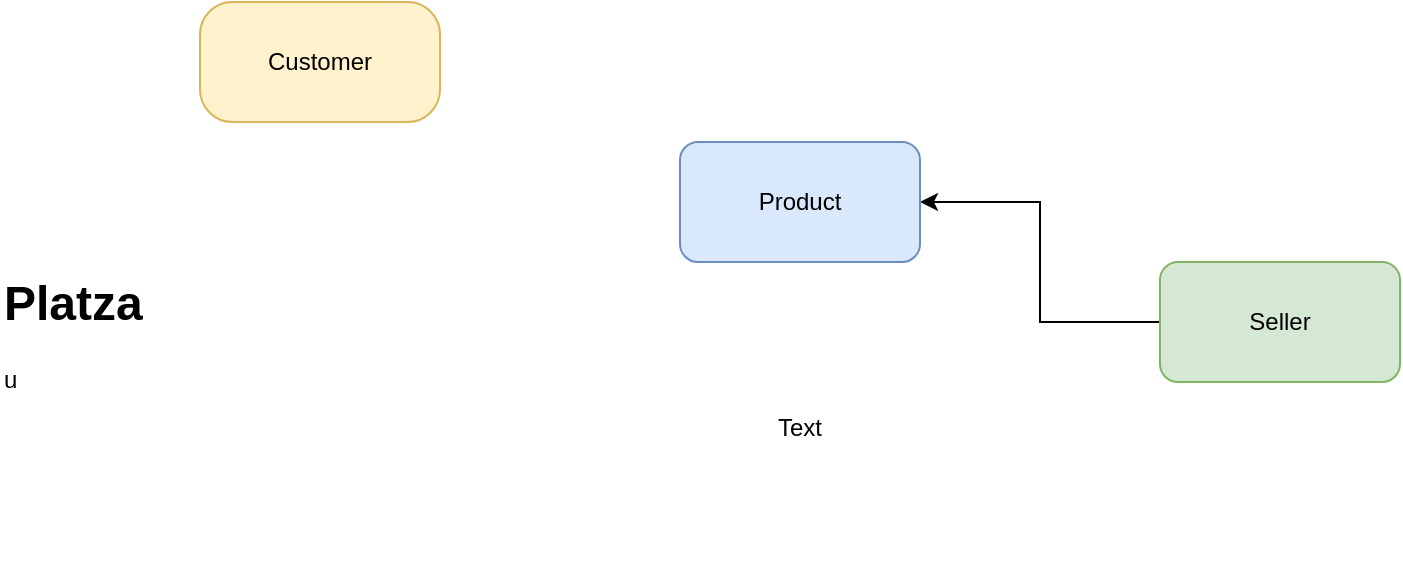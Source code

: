 <mxfile version="26.0.10">
  <diagram name="Page-1" id="z_RTDCo14MdsFeVveUxC">
    <mxGraphModel dx="880" dy="434" grid="1" gridSize="10" guides="1" tooltips="1" connect="1" arrows="1" fold="1" page="1" pageScale="1" pageWidth="850" pageHeight="1100" math="0" shadow="0">
      <root>
        <mxCell id="0" />
        <mxCell id="1" parent="0" />
        <mxCell id="BzG6Zfu_ZHQsqkgbVohu-1" value="Customer" style="rounded=1;whiteSpace=wrap;html=1;arcSize=27;fillColor=#fff2cc;strokeColor=#d6b656;" vertex="1" parent="1">
          <mxGeometry x="120" y="30" width="120" height="60" as="geometry" />
        </mxCell>
        <mxCell id="BzG6Zfu_ZHQsqkgbVohu-4" style="edgeStyle=orthogonalEdgeStyle;rounded=0;orthogonalLoop=1;jettySize=auto;html=1;entryX=1;entryY=0.5;entryDx=0;entryDy=0;" edge="1" parent="1" source="BzG6Zfu_ZHQsqkgbVohu-2" target="BzG6Zfu_ZHQsqkgbVohu-3">
          <mxGeometry relative="1" as="geometry" />
        </mxCell>
        <mxCell id="BzG6Zfu_ZHQsqkgbVohu-2" value="Seller" style="rounded=1;whiteSpace=wrap;html=1;fillColor=#d5e8d4;strokeColor=#82b366;" vertex="1" parent="1">
          <mxGeometry x="600" y="160" width="120" height="60" as="geometry" />
        </mxCell>
        <mxCell id="BzG6Zfu_ZHQsqkgbVohu-3" value="Product" style="rounded=1;whiteSpace=wrap;html=1;fillColor=#dae8fc;strokeColor=#6c8ebf;" vertex="1" parent="1">
          <mxGeometry x="360" y="100" width="120" height="60" as="geometry" />
        </mxCell>
        <mxCell id="BzG6Zfu_ZHQsqkgbVohu-6" value="Text" style="text;html=1;align=center;verticalAlign=middle;whiteSpace=wrap;rounded=0;" vertex="1" parent="1">
          <mxGeometry x="360" y="175" width="120" height="135" as="geometry" />
        </mxCell>
        <mxCell id="BzG6Zfu_ZHQsqkgbVohu-7" value="&lt;h1 style=&quot;margin-top: 0px;&quot;&gt;Platza&amp;nbsp;&lt;/h1&gt;&lt;p&gt;u&lt;/p&gt;" style="text;html=1;whiteSpace=wrap;overflow=hidden;rounded=0;" vertex="1" parent="1">
          <mxGeometry x="20" y="160" width="180" height="120" as="geometry" />
        </mxCell>
      </root>
    </mxGraphModel>
  </diagram>
</mxfile>
